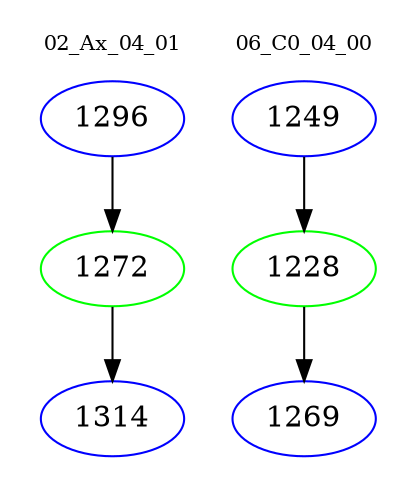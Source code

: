 digraph{
subgraph cluster_0 {
color = white
label = "02_Ax_04_01";
fontsize=10;
T0_1296 [label="1296", color="blue"]
T0_1296 -> T0_1272 [color="black"]
T0_1272 [label="1272", color="green"]
T0_1272 -> T0_1314 [color="black"]
T0_1314 [label="1314", color="blue"]
}
subgraph cluster_1 {
color = white
label = "06_C0_04_00";
fontsize=10;
T1_1249 [label="1249", color="blue"]
T1_1249 -> T1_1228 [color="black"]
T1_1228 [label="1228", color="green"]
T1_1228 -> T1_1269 [color="black"]
T1_1269 [label="1269", color="blue"]
}
}
